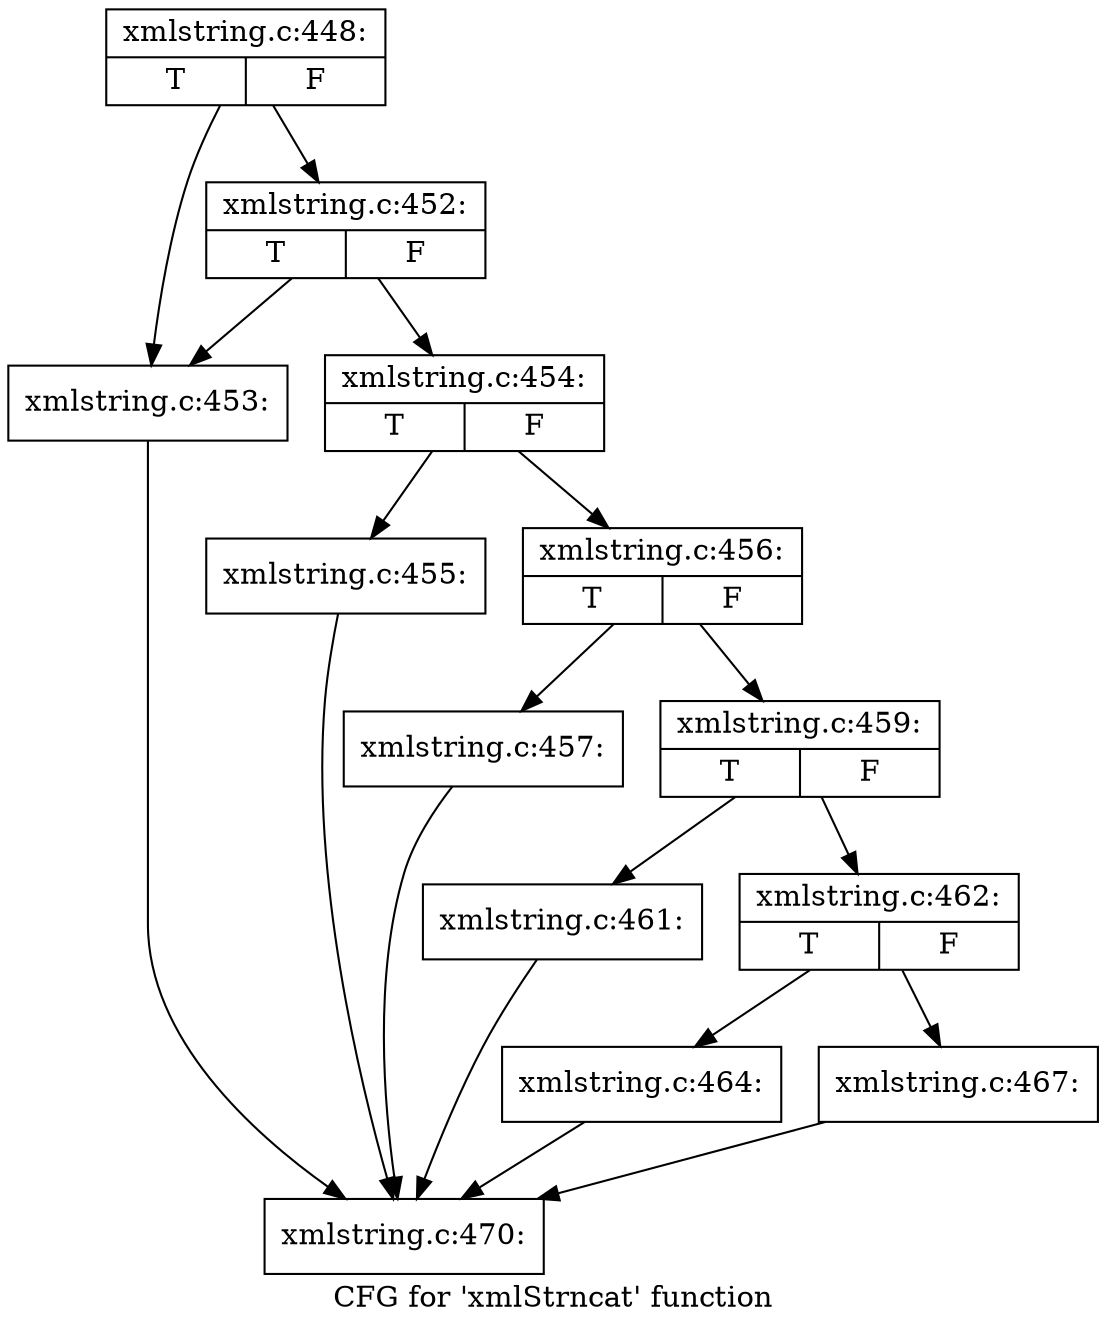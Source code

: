 digraph "CFG for 'xmlStrncat' function" {
	label="CFG for 'xmlStrncat' function";

	Node0x55c23f8032c0 [shape=record,label="{xmlstring.c:448:|{<s0>T|<s1>F}}"];
	Node0x55c23f8032c0 -> Node0x55c23f7e7f90;
	Node0x55c23f8032c0 -> Node0x55c23f7e8030;
	Node0x55c23f7e8030 [shape=record,label="{xmlstring.c:452:|{<s0>T|<s1>F}}"];
	Node0x55c23f7e8030 -> Node0x55c23f7e7f90;
	Node0x55c23f7e8030 -> Node0x55c23f7e7fe0;
	Node0x55c23f7e7f90 [shape=record,label="{xmlstring.c:453:}"];
	Node0x55c23f7e7f90 -> Node0x55c23f804bd0;
	Node0x55c23f7e7fe0 [shape=record,label="{xmlstring.c:454:|{<s0>T|<s1>F}}"];
	Node0x55c23f7e7fe0 -> Node0x55c23f809430;
	Node0x55c23f7e7fe0 -> Node0x55c23f809480;
	Node0x55c23f809430 [shape=record,label="{xmlstring.c:455:}"];
	Node0x55c23f809430 -> Node0x55c23f804bd0;
	Node0x55c23f809480 [shape=record,label="{xmlstring.c:456:|{<s0>T|<s1>F}}"];
	Node0x55c23f809480 -> Node0x55c23f8098e0;
	Node0x55c23f809480 -> Node0x55c23f809930;
	Node0x55c23f8098e0 [shape=record,label="{xmlstring.c:457:}"];
	Node0x55c23f8098e0 -> Node0x55c23f804bd0;
	Node0x55c23f809930 [shape=record,label="{xmlstring.c:459:|{<s0>T|<s1>F}}"];
	Node0x55c23f809930 -> Node0x55c23f80a110;
	Node0x55c23f809930 -> Node0x55c23f80a160;
	Node0x55c23f80a110 [shape=record,label="{xmlstring.c:461:}"];
	Node0x55c23f80a110 -> Node0x55c23f804bd0;
	Node0x55c23f80a160 [shape=record,label="{xmlstring.c:462:|{<s0>T|<s1>F}}"];
	Node0x55c23f80a160 -> Node0x55c23f80ad50;
	Node0x55c23f80a160 -> Node0x55c23f80ada0;
	Node0x55c23f80ad50 [shape=record,label="{xmlstring.c:464:}"];
	Node0x55c23f80ad50 -> Node0x55c23f804bd0;
	Node0x55c23f80ada0 [shape=record,label="{xmlstring.c:467:}"];
	Node0x55c23f80ada0 -> Node0x55c23f804bd0;
	Node0x55c23f804bd0 [shape=record,label="{xmlstring.c:470:}"];
}
